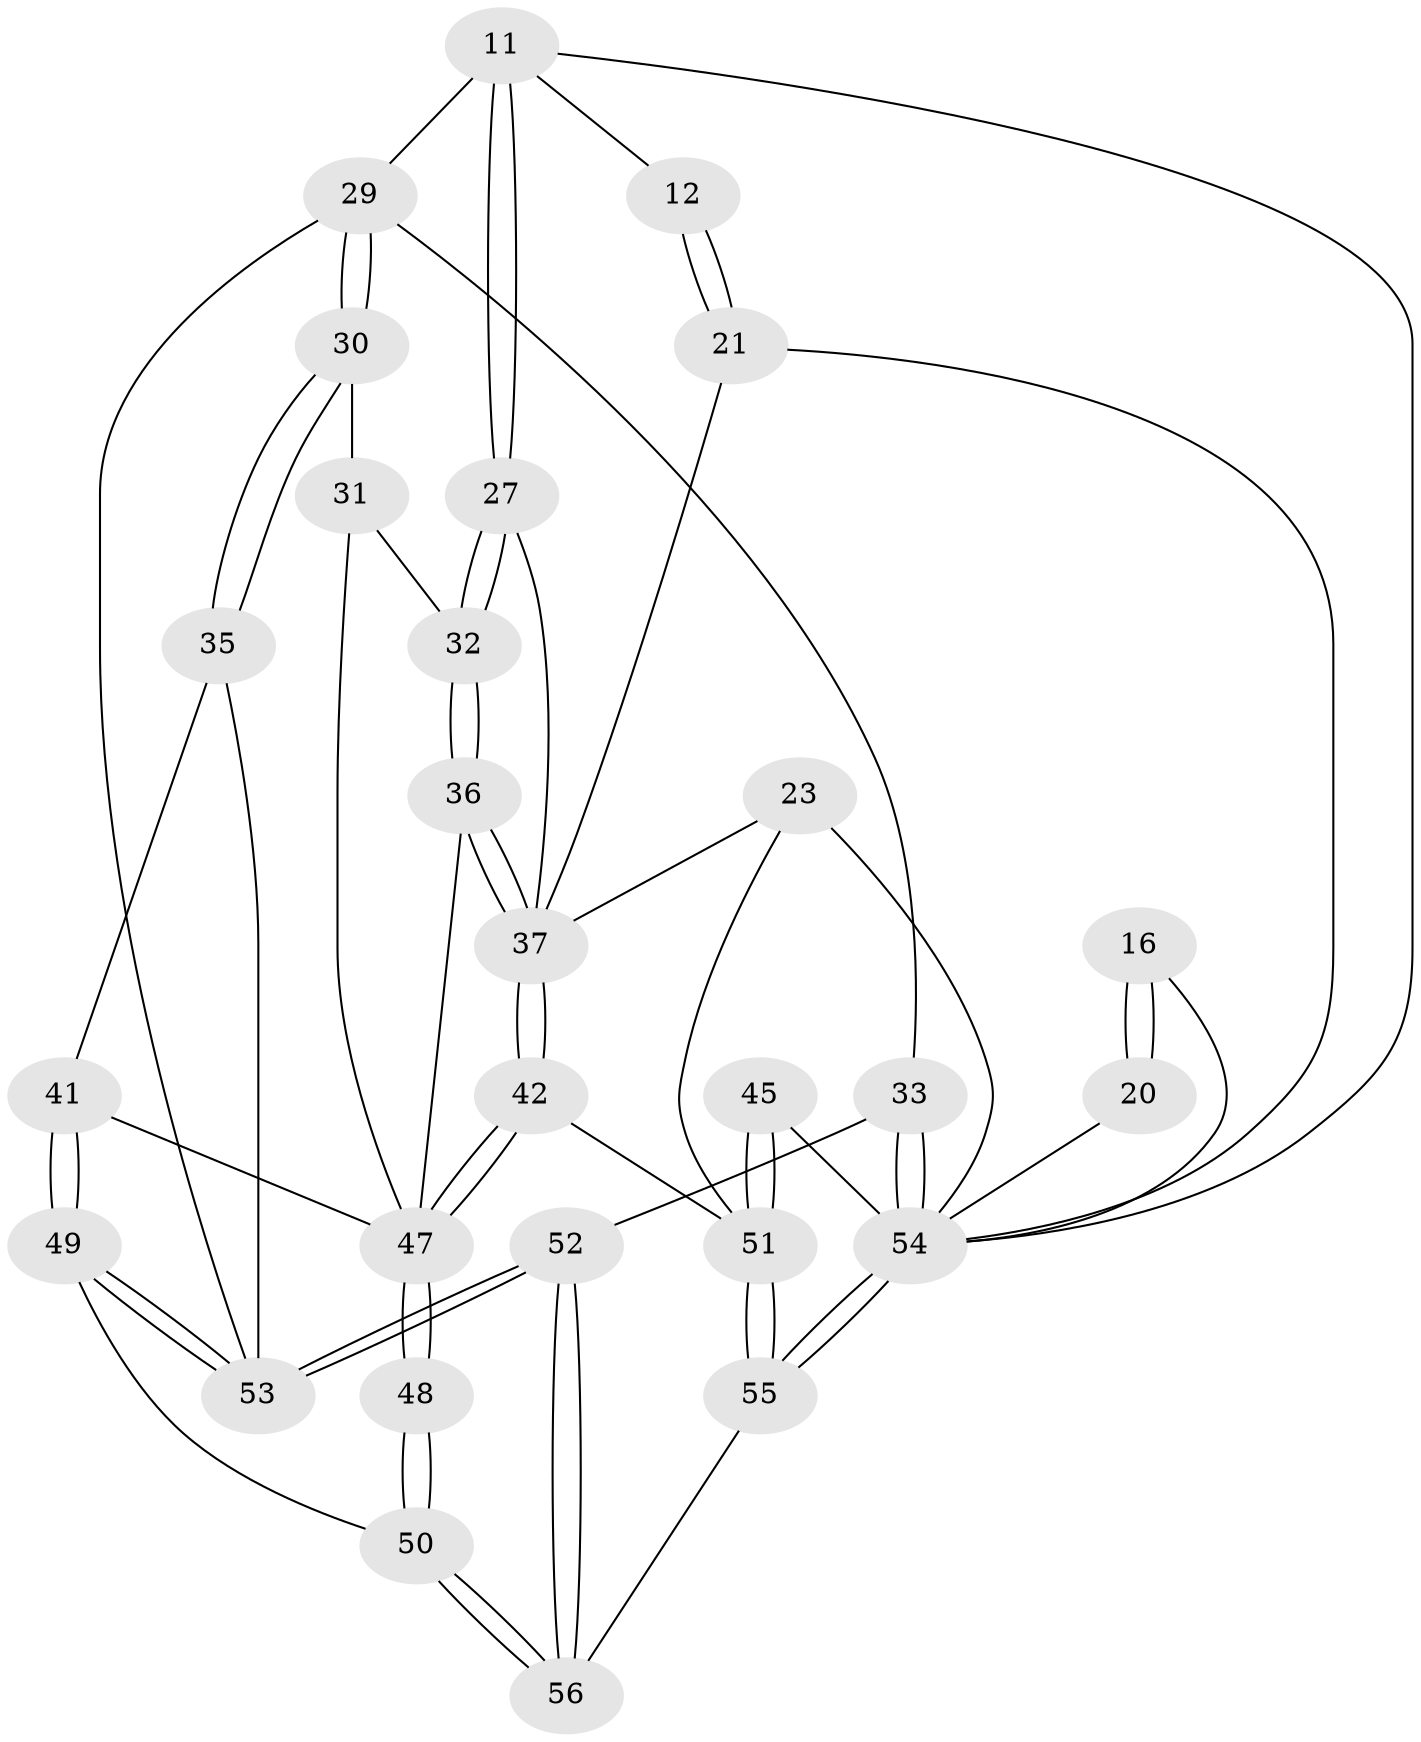 // original degree distribution, {3: 0.07142857142857142, 5: 0.4642857142857143, 6: 0.25, 4: 0.21428571428571427}
// Generated by graph-tools (version 1.1) at 2025/06/03/04/25 22:06:06]
// undirected, 28 vertices, 67 edges
graph export_dot {
graph [start="1"]
  node [color=gray90,style=filled];
  11 [pos="+0.5408047930910453+0.3603843756465805",super="+7"];
  12 [pos="+0.4990735362823077+0.36414575013195766"];
  16 [pos="+0.08061456421800656+0.27599194567052066",super="+15"];
  20 [pos="+0+0.38349631478495494"];
  21 [pos="+0.279105107426911+0.4514392612488007"];
  23 [pos="+0.2365283822191365+0.5617771247791933"];
  27 [pos="+0.4750445812375247+0.5757244837776307"];
  29 [pos="+0.7347767374318298+0.43951395785616193",super="+26"];
  30 [pos="+0.7335236088022755+0.5349353595849378"];
  31 [pos="+0.7000647048873987+0.5750565022496652"];
  32 [pos="+0.6765494703609248+0.5888912530966878"];
  33 [pos="+0+1",super="+10+6"];
  35 [pos="+0.9524839901667125+0.7444965742513289"];
  36 [pos="+0.5804367663934134+0.692196571429391"];
  37 [pos="+0.49593155367267766+0.7107464574434654",super="+28"];
  41 [pos="+0.8149351657631158+0.8428372284689488"];
  42 [pos="+0.4485307798533333+0.7771213969215832"];
  45 [pos="+0.17618574246532298+0.8078653383582127"];
  47 [pos="+0.6226323787068881+0.8838307281485319",super="+40+39"];
  48 [pos="+0.6264949286870681+0.8879282777591275"];
  49 [pos="+0.7645264695384106+0.9175626090130394"];
  50 [pos="+0.6953452488169635+0.9883383755855607"];
  51 [pos="+0.35354732406633643+0.8507024812119239",super="+43+44"];
  52 [pos="+1+1",super="+24"];
  53 [pos="+1+1",super="+34"];
  54 [pos="+0.09530799418431132+1",super="+46+18+19+17"];
  55 [pos="+0.32027985200848547+1"];
  56 [pos="+0.6399017908153868+1"];
  11 -- 12 [weight=2];
  11 -- 27;
  11 -- 27;
  11 -- 29 [weight=2];
  11 -- 54;
  12 -- 21;
  12 -- 21;
  16 -- 20 [weight=2];
  16 -- 20;
  16 -- 54;
  20 -- 54;
  21 -- 37;
  21 -- 54;
  23 -- 51;
  23 -- 37;
  23 -- 54;
  27 -- 32;
  27 -- 32;
  27 -- 37;
  29 -- 30;
  29 -- 30;
  29 -- 33;
  29 -- 53;
  30 -- 31;
  30 -- 35;
  30 -- 35;
  31 -- 32;
  31 -- 47;
  32 -- 36;
  32 -- 36;
  33 -- 54 [weight=3];
  33 -- 54;
  33 -- 52 [weight=3];
  35 -- 41;
  35 -- 53;
  36 -- 37;
  36 -- 37;
  36 -- 47;
  37 -- 42;
  37 -- 42;
  41 -- 49;
  41 -- 49;
  41 -- 47;
  42 -- 47;
  42 -- 47;
  42 -- 51;
  45 -- 51 [weight=2];
  45 -- 51;
  45 -- 54;
  47 -- 48 [weight=2];
  47 -- 48;
  48 -- 50;
  48 -- 50;
  49 -- 50;
  49 -- 53;
  49 -- 53;
  50 -- 56;
  50 -- 56;
  51 -- 55;
  51 -- 55;
  52 -- 53 [weight=2];
  52 -- 53;
  52 -- 56;
  52 -- 56;
  54 -- 55;
  54 -- 55;
  55 -- 56;
}
